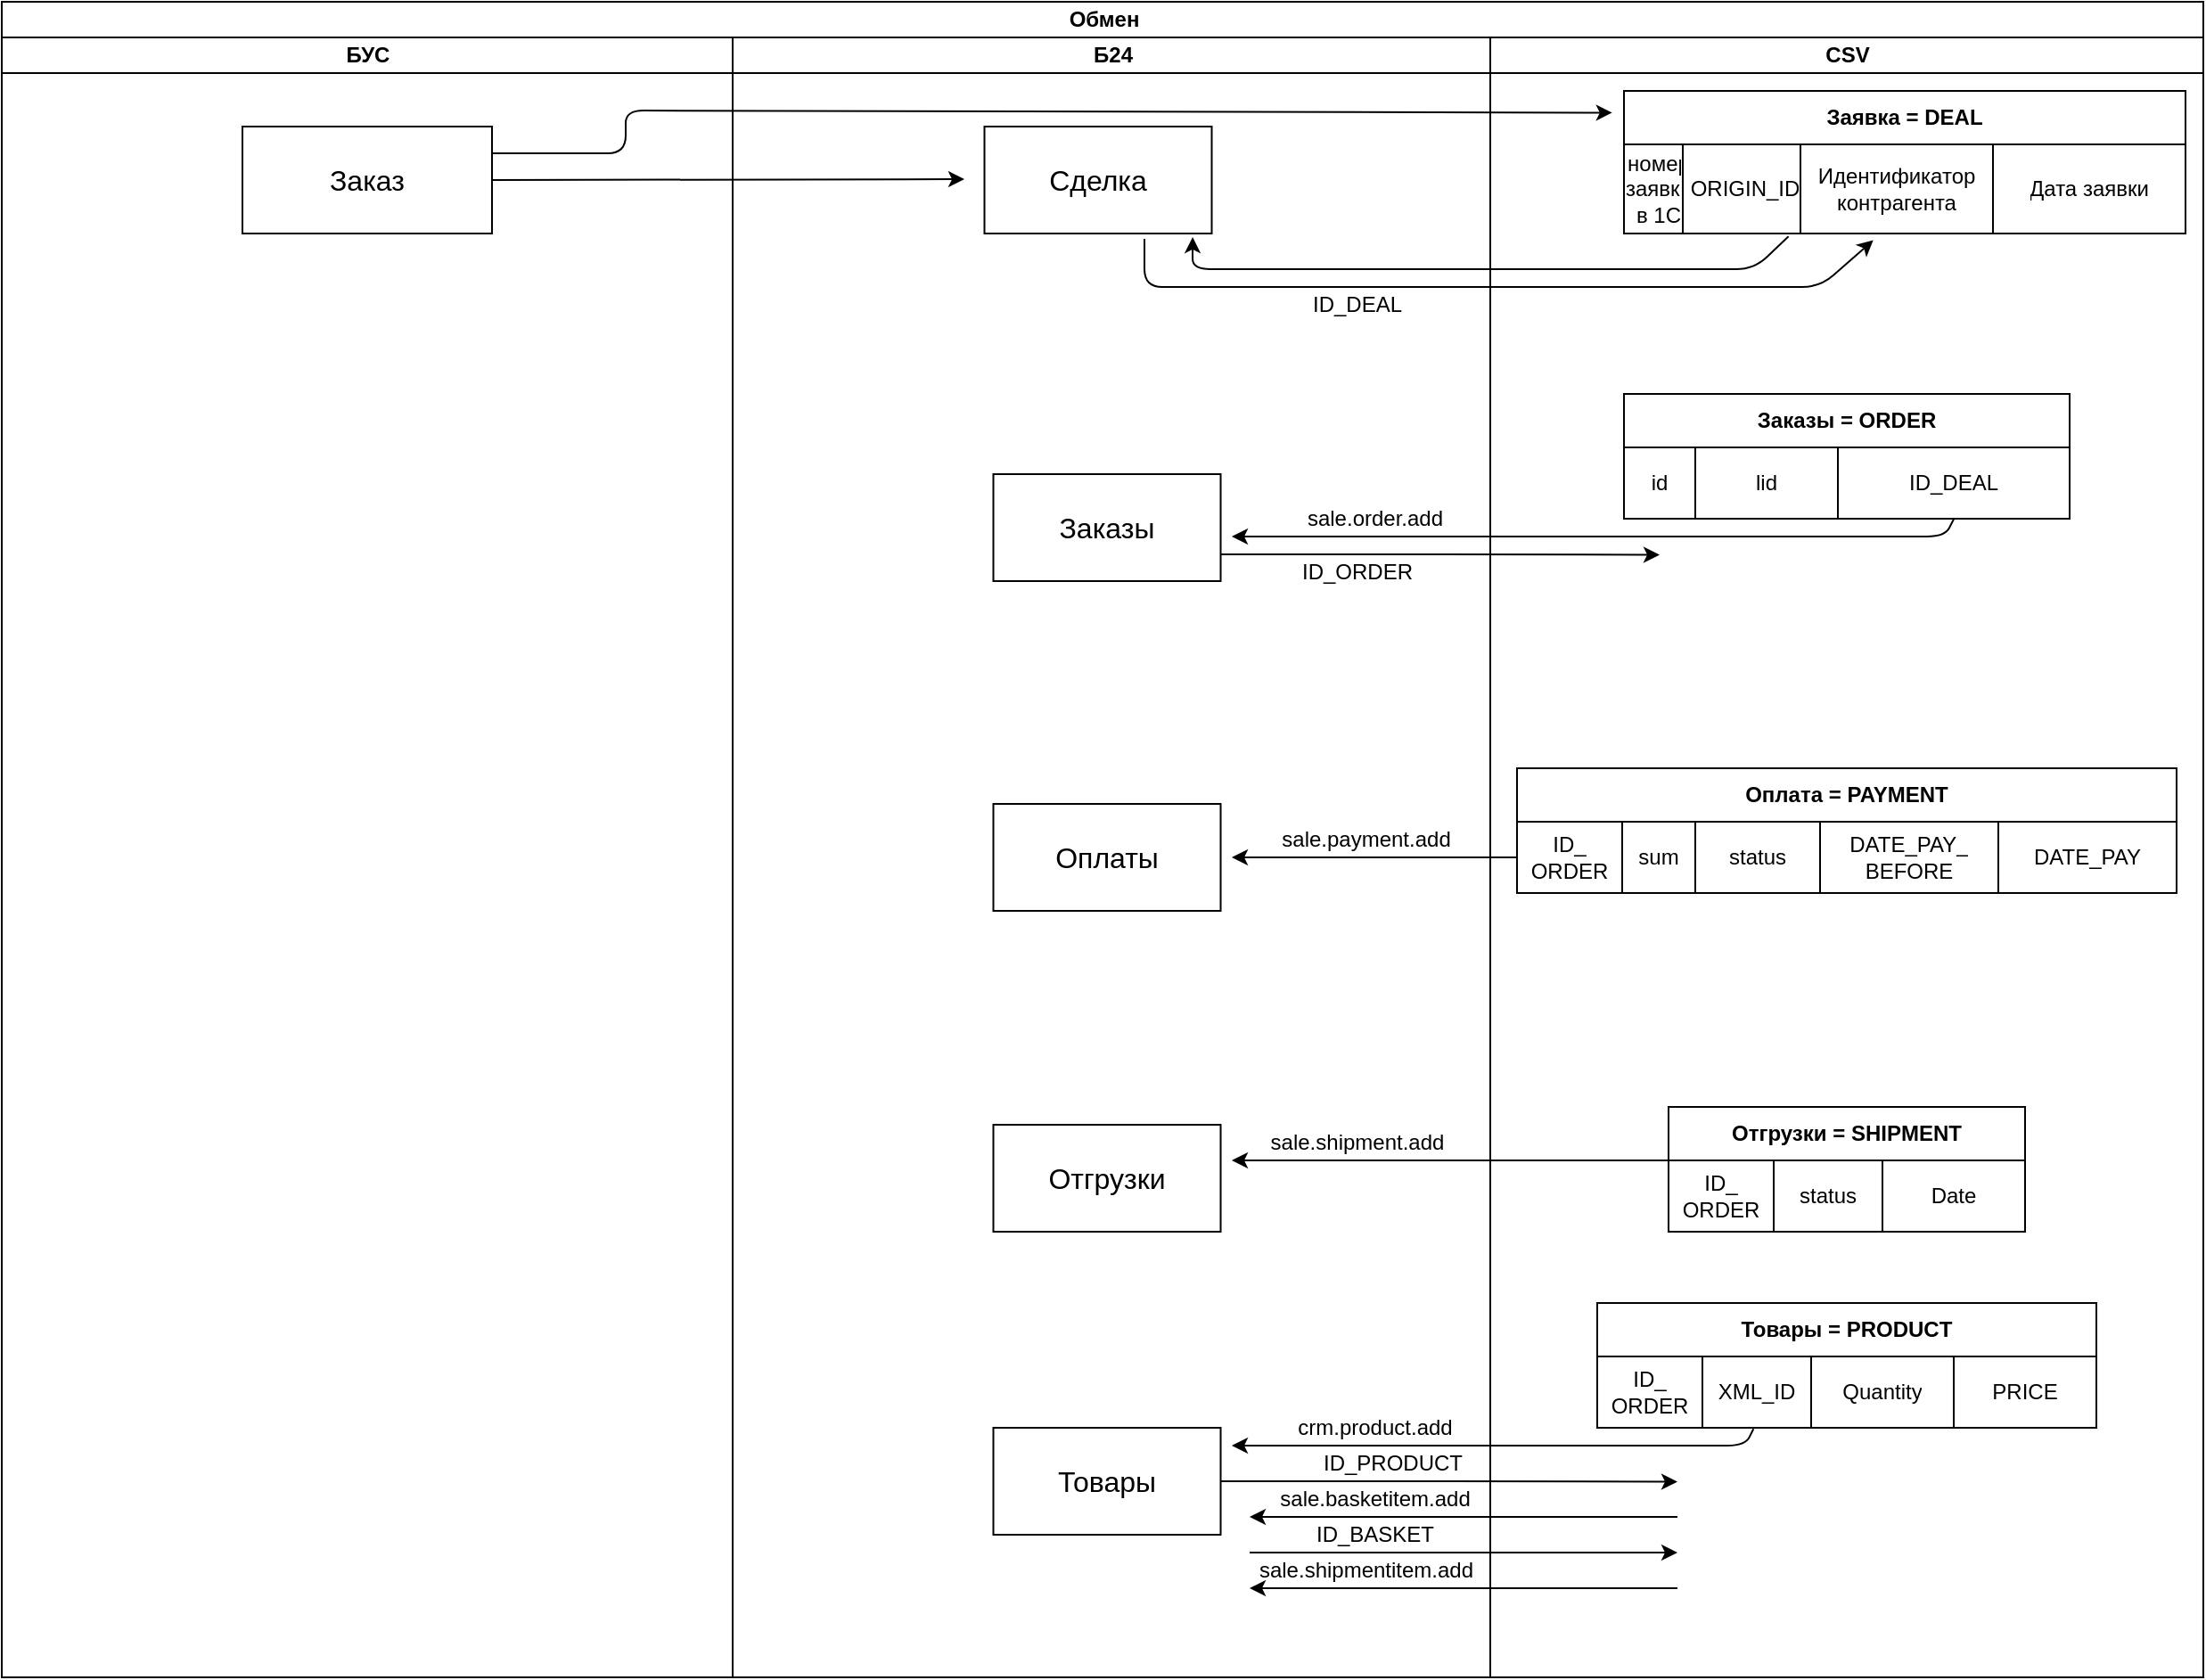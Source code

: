 <mxfile version="14.0.1" type="github">
  <diagram id="1ZXN48mMW1hBUoKLbVNU" name="Page-1">
    <mxGraphModel dx="2500" dy="934" grid="1" gridSize="10" guides="1" tooltips="1" connect="1" arrows="1" fold="1" page="1" pageScale="1" pageWidth="827" pageHeight="1169" math="0" shadow="0">
      <root>
        <mxCell id="0" />
        <mxCell id="1" parent="0" />
        <mxCell id="30snljQ4G6VU_JpGIBzL-56" value="" style="endArrow=classic;html=1;exitX=0.74;exitY=1.007;exitDx=0;exitDy=0;exitPerimeter=0;" parent="1" source="30snljQ4G6VU_JpGIBzL-22" edge="1">
          <mxGeometry width="50" height="50" relative="1" as="geometry">
            <mxPoint x="650" y="370" as="sourcePoint" />
            <mxPoint x="550" y="370" as="targetPoint" />
            <Array as="points">
              <mxPoint x="950" y="370" />
            </Array>
          </mxGeometry>
        </mxCell>
        <mxCell id="30snljQ4G6VU_JpGIBzL-57" value="sale.order.add" style="text;html=1;align=center;verticalAlign=middle;resizable=0;points=[];autosize=1;" parent="1" vertex="1">
          <mxGeometry x="585" y="350" width="90" height="20" as="geometry" />
        </mxCell>
        <mxCell id="30snljQ4G6VU_JpGIBzL-61" style="edgeStyle=orthogonalEdgeStyle;rounded=0;orthogonalLoop=1;jettySize=auto;html=1;exitX=1;exitY=0.75;exitDx=0;exitDy=0;" parent="1" source="30snljQ4G6VU_JpGIBzL-54" edge="1">
          <mxGeometry relative="1" as="geometry">
            <mxPoint x="790" y="380.276" as="targetPoint" />
          </mxGeometry>
        </mxCell>
        <mxCell id="30snljQ4G6VU_JpGIBzL-62" value="ID_ORDER" style="text;html=1;align=center;verticalAlign=middle;resizable=0;points=[];autosize=1;" parent="1" vertex="1">
          <mxGeometry x="580" y="380" width="80" height="20" as="geometry" />
        </mxCell>
        <mxCell id="30snljQ4G6VU_JpGIBzL-63" value="" style="endArrow=classic;html=1;exitX=0;exitY=0.5;exitDx=0;exitDy=0;" parent="1" source="30snljQ4G6VU_JpGIBzL-27" edge="1">
          <mxGeometry width="50" height="50" relative="1" as="geometry">
            <mxPoint x="650" y="570" as="sourcePoint" />
            <mxPoint x="550" y="550" as="targetPoint" />
          </mxGeometry>
        </mxCell>
        <mxCell id="30snljQ4G6VU_JpGIBzL-71" value="" style="endArrow=classic;html=1;exitX=0;exitY=0;exitDx=0;exitDy=0;exitPerimeter=0;" parent="1" source="30snljQ4G6VU_JpGIBzL-34" edge="1">
          <mxGeometry width="50" height="50" relative="1" as="geometry">
            <mxPoint x="650" y="750" as="sourcePoint" />
            <mxPoint x="550" y="720" as="targetPoint" />
          </mxGeometry>
        </mxCell>
        <mxCell id="30snljQ4G6VU_JpGIBzL-72" value="sale.shipment.add" style="text;html=1;align=center;verticalAlign=middle;resizable=0;points=[];autosize=1;" parent="1" vertex="1">
          <mxGeometry x="565" y="700" width="110" height="20" as="geometry" />
        </mxCell>
        <mxCell id="30snljQ4G6VU_JpGIBzL-74" value="" style="endArrow=classic;html=1;exitX=0.313;exitY=1.016;exitDx=0;exitDy=0;exitPerimeter=0;" parent="1" source="30snljQ4G6VU_JpGIBzL-41" edge="1">
          <mxGeometry width="50" height="50" relative="1" as="geometry">
            <mxPoint x="650" y="820" as="sourcePoint" />
            <mxPoint x="550" y="880" as="targetPoint" />
            <Array as="points">
              <mxPoint x="838" y="880" />
            </Array>
          </mxGeometry>
        </mxCell>
        <mxCell id="30snljQ4G6VU_JpGIBzL-75" value="crm.product.add" style="text;html=1;align=center;verticalAlign=middle;resizable=0;points=[];autosize=1;" parent="1" vertex="1">
          <mxGeometry x="580" y="860" width="100" height="20" as="geometry" />
        </mxCell>
        <mxCell id="30snljQ4G6VU_JpGIBzL-77" style="edgeStyle=orthogonalEdgeStyle;rounded=0;orthogonalLoop=1;jettySize=auto;html=1;exitX=1;exitY=0.5;exitDx=0;exitDy=0;" parent="1" source="30snljQ4G6VU_JpGIBzL-73" edge="1">
          <mxGeometry relative="1" as="geometry">
            <mxPoint x="800" y="900.276" as="targetPoint" />
          </mxGeometry>
        </mxCell>
        <mxCell id="30snljQ4G6VU_JpGIBzL-78" value="ID_PRODUCT" style="text;html=1;align=center;verticalAlign=middle;resizable=0;points=[];autosize=1;" parent="1" vertex="1">
          <mxGeometry x="595" y="880" width="90" height="20" as="geometry" />
        </mxCell>
        <mxCell id="30snljQ4G6VU_JpGIBzL-79" value="" style="endArrow=classic;html=1;" parent="1" edge="1">
          <mxGeometry width="50" height="50" relative="1" as="geometry">
            <mxPoint x="800" y="920" as="sourcePoint" />
            <mxPoint x="560" y="920" as="targetPoint" />
          </mxGeometry>
        </mxCell>
        <mxCell id="30snljQ4G6VU_JpGIBzL-82" value="" style="endArrow=classic;html=1;" parent="1" edge="1">
          <mxGeometry width="50" height="50" relative="1" as="geometry">
            <mxPoint x="560" y="940" as="sourcePoint" />
            <mxPoint x="800" y="940" as="targetPoint" />
          </mxGeometry>
        </mxCell>
        <mxCell id="30snljQ4G6VU_JpGIBzL-84" value="" style="endArrow=classic;html=1;" parent="1" edge="1">
          <mxGeometry width="50" height="50" relative="1" as="geometry">
            <mxPoint x="800" y="960" as="sourcePoint" />
            <mxPoint x="560" y="960" as="targetPoint" />
          </mxGeometry>
        </mxCell>
        <mxCell id="30snljQ4G6VU_JpGIBzL-86" style="edgeStyle=orthogonalEdgeStyle;rounded=0;orthogonalLoop=1;jettySize=auto;html=1;exitX=1;exitY=0.5;exitDx=0;exitDy=0;" parent="1" source="30snljQ4G6VU_JpGIBzL-5" edge="1">
          <mxGeometry relative="1" as="geometry">
            <mxPoint x="400" y="169.529" as="targetPoint" />
          </mxGeometry>
        </mxCell>
        <mxCell id="30snljQ4G6VU_JpGIBzL-1" value="Обмен" style="swimlane;html=1;childLayout=stackLayout;resizeParent=1;resizeParentMax=0;startSize=20;" parent="1" vertex="1">
          <mxGeometry x="-140" y="70" width="1235" height="940" as="geometry" />
        </mxCell>
        <mxCell id="30snljQ4G6VU_JpGIBzL-2" value="БУС" style="swimlane;html=1;startSize=20;" parent="30snljQ4G6VU_JpGIBzL-1" vertex="1">
          <mxGeometry y="20" width="410" height="920" as="geometry" />
        </mxCell>
        <mxCell id="30snljQ4G6VU_JpGIBzL-5" value="&lt;font style=&quot;font-size: 16px&quot;&gt;Заказ&lt;/font&gt;" style="rounded=0;whiteSpace=wrap;html=1;" parent="30snljQ4G6VU_JpGIBzL-2" vertex="1">
          <mxGeometry x="135" y="50" width="140" height="60" as="geometry" />
        </mxCell>
        <mxCell id="30snljQ4G6VU_JpGIBzL-3" value="Б24" style="swimlane;html=1;startSize=20;" parent="30snljQ4G6VU_JpGIBzL-1" vertex="1">
          <mxGeometry x="410" y="20" width="425" height="920" as="geometry" />
        </mxCell>
        <mxCell id="30snljQ4G6VU_JpGIBzL-6" value="&lt;font style=&quot;font-size: 16px&quot;&gt;Сделка&lt;/font&gt;" style="rounded=0;whiteSpace=wrap;html=1;" parent="30snljQ4G6VU_JpGIBzL-3" vertex="1">
          <mxGeometry x="141.25" y="50" width="127.5" height="60" as="geometry" />
        </mxCell>
        <mxCell id="30snljQ4G6VU_JpGIBzL-54" value="&lt;span style=&quot;font-size: 16px&quot;&gt;Заказы&lt;/span&gt;" style="rounded=0;whiteSpace=wrap;html=1;" parent="30snljQ4G6VU_JpGIBzL-3" vertex="1">
          <mxGeometry x="146.25" y="245" width="127.5" height="60" as="geometry" />
        </mxCell>
        <mxCell id="30snljQ4G6VU_JpGIBzL-58" value="&lt;span style=&quot;font-size: 16px&quot;&gt;Оплаты&lt;/span&gt;" style="rounded=0;whiteSpace=wrap;html=1;" parent="30snljQ4G6VU_JpGIBzL-3" vertex="1">
          <mxGeometry x="146.25" y="430" width="127.5" height="60" as="geometry" />
        </mxCell>
        <mxCell id="30snljQ4G6VU_JpGIBzL-64" value="sale.payment.add" style="text;html=1;align=center;verticalAlign=middle;resizable=0;points=[];autosize=1;" parent="30snljQ4G6VU_JpGIBzL-3" vertex="1">
          <mxGeometry x="300" y="440" width="110" height="20" as="geometry" />
        </mxCell>
        <mxCell id="30snljQ4G6VU_JpGIBzL-70" value="&lt;span style=&quot;font-size: 16px&quot;&gt;Отгрузки&lt;/span&gt;" style="rounded=0;whiteSpace=wrap;html=1;" parent="30snljQ4G6VU_JpGIBzL-3" vertex="1">
          <mxGeometry x="146.25" y="610" width="127.5" height="60" as="geometry" />
        </mxCell>
        <mxCell id="30snljQ4G6VU_JpGIBzL-73" value="&lt;span style=&quot;font-size: 16px&quot;&gt;Товары&lt;/span&gt;" style="rounded=0;whiteSpace=wrap;html=1;" parent="30snljQ4G6VU_JpGIBzL-3" vertex="1">
          <mxGeometry x="146.25" y="780" width="127.5" height="60" as="geometry" />
        </mxCell>
        <mxCell id="30snljQ4G6VU_JpGIBzL-81" value="sale.basketitem.add" style="text;html=1;align=center;verticalAlign=middle;resizable=0;points=[];autosize=1;" parent="30snljQ4G6VU_JpGIBzL-3" vertex="1">
          <mxGeometry x="300" y="810" width="120" height="20" as="geometry" />
        </mxCell>
        <mxCell id="30snljQ4G6VU_JpGIBzL-83" value="ID_BASKET" style="text;html=1;align=center;verticalAlign=middle;resizable=0;points=[];autosize=1;" parent="30snljQ4G6VU_JpGIBzL-3" vertex="1">
          <mxGeometry x="320" y="830" width="80" height="20" as="geometry" />
        </mxCell>
        <mxCell id="30snljQ4G6VU_JpGIBzL-85" value="sale.shipmentitem.add" style="text;html=1;align=center;verticalAlign=middle;resizable=0;points=[];autosize=1;" parent="30snljQ4G6VU_JpGIBzL-3" vertex="1">
          <mxGeometry x="285" y="850" width="140" height="20" as="geometry" />
        </mxCell>
        <mxCell id="30snljQ4G6VU_JpGIBzL-53" value="ID_DEAL" style="text;html=1;align=center;verticalAlign=middle;resizable=0;points=[];autosize=1;" parent="30snljQ4G6VU_JpGIBzL-3" vertex="1">
          <mxGeometry x="315" y="140" width="70" height="20" as="geometry" />
        </mxCell>
        <mxCell id="30snljQ4G6VU_JpGIBzL-4" value="CSV" style="swimlane;html=1;startSize=20;" parent="30snljQ4G6VU_JpGIBzL-1" vertex="1">
          <mxGeometry x="835" y="20" width="400" height="920" as="geometry" />
        </mxCell>
        <mxCell id="30snljQ4G6VU_JpGIBzL-8" value="Заявка = DEAL" style="shape=table;html=1;whiteSpace=wrap;startSize=30;container=1;collapsible=0;childLayout=tableLayout;fontStyle=1;align=center;" parent="30snljQ4G6VU_JpGIBzL-4" vertex="1">
          <mxGeometry x="75" y="30" width="315" height="80" as="geometry" />
        </mxCell>
        <mxCell id="30snljQ4G6VU_JpGIBzL-9" value="" style="shape=partialRectangle;html=1;whiteSpace=wrap;collapsible=0;dropTarget=0;pointerEvents=0;fillColor=none;top=0;left=0;bottom=0;right=0;points=[[0,0.5],[1,0.5]];portConstraint=eastwest;" parent="30snljQ4G6VU_JpGIBzL-8" vertex="1">
          <mxGeometry y="30" width="315" height="50" as="geometry" />
        </mxCell>
        <mxCell id="30snljQ4G6VU_JpGIBzL-10" value="номер&lt;br&gt;заявки в 1С" style="shape=partialRectangle;html=1;whiteSpace=wrap;connectable=0;fillColor=none;top=0;left=0;bottom=0;right=0;overflow=hidden;" parent="30snljQ4G6VU_JpGIBzL-9" vertex="1">
          <mxGeometry width="33" height="50" as="geometry" />
        </mxCell>
        <mxCell id="30snljQ4G6VU_JpGIBzL-11" value="&amp;nbsp;ORIGIN_ID" style="shape=partialRectangle;html=1;whiteSpace=wrap;connectable=0;fillColor=none;top=0;left=0;bottom=0;right=0;overflow=hidden;" parent="30snljQ4G6VU_JpGIBzL-9" vertex="1">
          <mxGeometry x="33" width="66" height="50" as="geometry" />
        </mxCell>
        <mxCell id="30snljQ4G6VU_JpGIBzL-12" value="Идентификатор контрагента" style="shape=partialRectangle;html=1;whiteSpace=wrap;connectable=0;fillColor=none;top=0;left=0;bottom=0;right=0;overflow=hidden;" parent="30snljQ4G6VU_JpGIBzL-9" vertex="1">
          <mxGeometry x="99" width="108" height="50" as="geometry" />
        </mxCell>
        <mxCell id="30snljQ4G6VU_JpGIBzL-90" value="Дата заявки" style="shape=partialRectangle;html=1;whiteSpace=wrap;connectable=0;fillColor=none;top=0;left=0;bottom=0;right=0;overflow=hidden;" parent="30snljQ4G6VU_JpGIBzL-9" vertex="1">
          <mxGeometry x="207" width="108" height="50" as="geometry" />
        </mxCell>
        <mxCell id="30snljQ4G6VU_JpGIBzL-21" value="Заказы = ORDER" style="shape=table;html=1;whiteSpace=wrap;startSize=30;container=1;collapsible=0;childLayout=tableLayout;fontStyle=1;align=center;" parent="30snljQ4G6VU_JpGIBzL-4" vertex="1">
          <mxGeometry x="75" y="200" width="250" height="70" as="geometry" />
        </mxCell>
        <mxCell id="30snljQ4G6VU_JpGIBzL-22" value="" style="shape=partialRectangle;html=1;whiteSpace=wrap;collapsible=0;dropTarget=0;pointerEvents=0;fillColor=none;top=0;left=0;bottom=0;right=0;points=[[0,0.5],[1,0.5]];portConstraint=eastwest;" parent="30snljQ4G6VU_JpGIBzL-21" vertex="1">
          <mxGeometry y="30" width="250" height="40" as="geometry" />
        </mxCell>
        <mxCell id="30snljQ4G6VU_JpGIBzL-23" value="id" style="shape=partialRectangle;html=1;whiteSpace=wrap;connectable=0;fillColor=none;top=0;left=0;bottom=0;right=0;overflow=hidden;" parent="30snljQ4G6VU_JpGIBzL-22" vertex="1">
          <mxGeometry width="40" height="40" as="geometry" />
        </mxCell>
        <mxCell id="30snljQ4G6VU_JpGIBzL-24" value="lid" style="shape=partialRectangle;html=1;whiteSpace=wrap;connectable=0;fillColor=none;top=0;left=0;bottom=0;right=0;overflow=hidden;" parent="30snljQ4G6VU_JpGIBzL-22" vertex="1">
          <mxGeometry x="40" width="80" height="40" as="geometry" />
        </mxCell>
        <mxCell id="30snljQ4G6VU_JpGIBzL-25" value="ID_DEAL" style="shape=partialRectangle;html=1;whiteSpace=wrap;connectable=0;fillColor=none;top=0;left=0;bottom=0;right=0;overflow=hidden;" parent="30snljQ4G6VU_JpGIBzL-22" vertex="1">
          <mxGeometry x="120" width="130" height="40" as="geometry" />
        </mxCell>
        <mxCell id="30snljQ4G6VU_JpGIBzL-26" value="Оплата = PAYMENT" style="shape=table;html=1;whiteSpace=wrap;startSize=30;container=1;collapsible=0;childLayout=tableLayout;fontStyle=1;align=center;" parent="30snljQ4G6VU_JpGIBzL-4" vertex="1">
          <mxGeometry x="15" y="410" width="370" height="70" as="geometry" />
        </mxCell>
        <mxCell id="30snljQ4G6VU_JpGIBzL-27" value="" style="shape=partialRectangle;html=1;whiteSpace=wrap;collapsible=0;dropTarget=0;pointerEvents=0;fillColor=none;top=0;left=0;bottom=0;right=0;points=[[0,0.5],[1,0.5]];portConstraint=eastwest;" parent="30snljQ4G6VU_JpGIBzL-26" vertex="1">
          <mxGeometry y="30" width="370" height="40" as="geometry" />
        </mxCell>
        <mxCell id="30snljQ4G6VU_JpGIBzL-28" value="ID_&lt;br&gt;ORDER" style="shape=partialRectangle;html=1;whiteSpace=wrap;connectable=0;fillColor=none;top=0;left=0;bottom=0;right=0;overflow=hidden;" parent="30snljQ4G6VU_JpGIBzL-27" vertex="1">
          <mxGeometry width="59" height="40" as="geometry" />
        </mxCell>
        <mxCell id="30snljQ4G6VU_JpGIBzL-29" value="sum" style="shape=partialRectangle;html=1;whiteSpace=wrap;connectable=0;fillColor=none;top=0;left=0;bottom=0;right=0;overflow=hidden;" parent="30snljQ4G6VU_JpGIBzL-27" vertex="1">
          <mxGeometry x="59" width="41" height="40" as="geometry" />
        </mxCell>
        <mxCell id="30snljQ4G6VU_JpGIBzL-30" value="status" style="shape=partialRectangle;html=1;whiteSpace=wrap;connectable=0;fillColor=none;top=0;left=0;bottom=0;right=0;overflow=hidden;" parent="30snljQ4G6VU_JpGIBzL-27" vertex="1">
          <mxGeometry x="100" width="70" height="40" as="geometry" />
        </mxCell>
        <mxCell id="30snljQ4G6VU_JpGIBzL-31" value="&lt;font style=&quot;font-size: 12px&quot;&gt;DATE_PAY_&lt;br&gt;BEFORE&lt;/font&gt;" style="shape=partialRectangle;html=1;whiteSpace=wrap;connectable=0;fillColor=none;top=0;left=0;bottom=0;right=0;overflow=hidden;" parent="30snljQ4G6VU_JpGIBzL-27" vertex="1">
          <mxGeometry x="170" width="100" height="40" as="geometry" />
        </mxCell>
        <mxCell id="30snljQ4G6VU_JpGIBzL-32" value="DATE_PAY" style="shape=partialRectangle;html=1;whiteSpace=wrap;connectable=0;fillColor=none;top=0;left=0;bottom=0;right=0;overflow=hidden;" parent="30snljQ4G6VU_JpGIBzL-27" vertex="1">
          <mxGeometry x="270" width="100" height="40" as="geometry" />
        </mxCell>
        <mxCell id="30snljQ4G6VU_JpGIBzL-33" value="Отгрузки = SHIPMENT" style="shape=table;html=1;whiteSpace=wrap;startSize=30;container=1;collapsible=0;childLayout=tableLayout;fontStyle=1;align=center;" parent="30snljQ4G6VU_JpGIBzL-4" vertex="1">
          <mxGeometry x="100" y="600" width="200" height="70" as="geometry" />
        </mxCell>
        <mxCell id="30snljQ4G6VU_JpGIBzL-34" value="" style="shape=partialRectangle;html=1;whiteSpace=wrap;collapsible=0;dropTarget=0;pointerEvents=0;fillColor=none;top=0;left=0;bottom=0;right=0;points=[[0,0.5],[1,0.5]];portConstraint=eastwest;" parent="30snljQ4G6VU_JpGIBzL-33" vertex="1">
          <mxGeometry y="30" width="200" height="40" as="geometry" />
        </mxCell>
        <mxCell id="30snljQ4G6VU_JpGIBzL-35" value="ID_&lt;br&gt;ORDER" style="shape=partialRectangle;html=1;whiteSpace=wrap;connectable=0;fillColor=none;top=0;left=0;bottom=0;right=0;overflow=hidden;" parent="30snljQ4G6VU_JpGIBzL-34" vertex="1">
          <mxGeometry width="59" height="40" as="geometry" />
        </mxCell>
        <mxCell id="30snljQ4G6VU_JpGIBzL-36" value="status" style="shape=partialRectangle;html=1;whiteSpace=wrap;connectable=0;fillColor=none;top=0;left=0;bottom=0;right=0;overflow=hidden;" parent="30snljQ4G6VU_JpGIBzL-34" vertex="1">
          <mxGeometry x="59" width="61" height="40" as="geometry" />
        </mxCell>
        <mxCell id="30snljQ4G6VU_JpGIBzL-38" value="Date" style="shape=partialRectangle;html=1;whiteSpace=wrap;connectable=0;fillColor=none;top=0;left=0;bottom=0;right=0;overflow=hidden;" parent="30snljQ4G6VU_JpGIBzL-34" vertex="1">
          <mxGeometry x="120" width="80" height="40" as="geometry" />
        </mxCell>
        <mxCell id="30snljQ4G6VU_JpGIBzL-40" value="Товары = PRODUCT" style="shape=table;html=1;whiteSpace=wrap;startSize=30;container=1;collapsible=0;childLayout=tableLayout;fontStyle=1;align=center;" parent="30snljQ4G6VU_JpGIBzL-4" vertex="1">
          <mxGeometry x="60" y="710" width="280" height="70" as="geometry" />
        </mxCell>
        <mxCell id="30snljQ4G6VU_JpGIBzL-41" value="" style="shape=partialRectangle;html=1;whiteSpace=wrap;collapsible=0;dropTarget=0;pointerEvents=0;fillColor=none;top=0;left=0;bottom=0;right=0;points=[[0,0.5],[1,0.5]];portConstraint=eastwest;" parent="30snljQ4G6VU_JpGIBzL-40" vertex="1">
          <mxGeometry y="30" width="280" height="40" as="geometry" />
        </mxCell>
        <mxCell id="30snljQ4G6VU_JpGIBzL-42" value="ID_&lt;br&gt;ORDER" style="shape=partialRectangle;html=1;whiteSpace=wrap;connectable=0;fillColor=none;top=0;left=0;bottom=0;right=0;overflow=hidden;" parent="30snljQ4G6VU_JpGIBzL-41" vertex="1">
          <mxGeometry width="59" height="40" as="geometry" />
        </mxCell>
        <mxCell id="30snljQ4G6VU_JpGIBzL-43" value="XML_ID" style="shape=partialRectangle;html=1;whiteSpace=wrap;connectable=0;fillColor=none;top=0;left=0;bottom=0;right=0;overflow=hidden;" parent="30snljQ4G6VU_JpGIBzL-41" vertex="1">
          <mxGeometry x="59" width="61" height="40" as="geometry" />
        </mxCell>
        <mxCell id="30snljQ4G6VU_JpGIBzL-44" value="Quantity" style="shape=partialRectangle;html=1;whiteSpace=wrap;connectable=0;fillColor=none;top=0;left=0;bottom=0;right=0;overflow=hidden;" parent="30snljQ4G6VU_JpGIBzL-41" vertex="1">
          <mxGeometry x="120" width="80" height="40" as="geometry" />
        </mxCell>
        <mxCell id="30snljQ4G6VU_JpGIBzL-46" value="PRICE" style="shape=partialRectangle;html=1;whiteSpace=wrap;connectable=0;fillColor=none;top=0;left=0;bottom=0;right=0;overflow=hidden;" parent="30snljQ4G6VU_JpGIBzL-41" vertex="1">
          <mxGeometry x="200" width="80" height="40" as="geometry" />
        </mxCell>
        <mxCell id="30snljQ4G6VU_JpGIBzL-48" value="" style="endArrow=classic;html=1;exitX=0.293;exitY=1.033;exitDx=0;exitDy=0;exitPerimeter=0;entryX=0.916;entryY=1.033;entryDx=0;entryDy=0;entryPerimeter=0;" parent="30snljQ4G6VU_JpGIBzL-1" source="30snljQ4G6VU_JpGIBzL-9" target="30snljQ4G6VU_JpGIBzL-6" edge="1">
          <mxGeometry width="50" height="50" relative="1" as="geometry">
            <mxPoint x="790" y="300" as="sourcePoint" />
            <mxPoint x="680" y="130" as="targetPoint" />
            <Array as="points">
              <mxPoint x="983" y="150" />
              <mxPoint x="668" y="150" />
            </Array>
          </mxGeometry>
        </mxCell>
        <mxCell id="30snljQ4G6VU_JpGIBzL-88" value="" style="endArrow=classic;html=1;exitX=1;exitY=0.25;exitDx=0;exitDy=0;entryX=-0.021;entryY=0.153;entryDx=0;entryDy=0;entryPerimeter=0;" parent="30snljQ4G6VU_JpGIBzL-1" source="30snljQ4G6VU_JpGIBzL-5" target="30snljQ4G6VU_JpGIBzL-8" edge="1">
          <mxGeometry width="50" height="50" relative="1" as="geometry">
            <mxPoint x="710" y="410" as="sourcePoint" />
            <mxPoint x="760" y="360" as="targetPoint" />
            <Array as="points">
              <mxPoint x="350" y="85" />
              <mxPoint x="350" y="61" />
            </Array>
          </mxGeometry>
        </mxCell>
        <mxCell id="30snljQ4G6VU_JpGIBzL-89" value="" style="endArrow=classic;html=1;exitX=0.704;exitY=1.05;exitDx=0;exitDy=0;exitPerimeter=0;entryX=0.444;entryY=1.075;entryDx=0;entryDy=0;entryPerimeter=0;" parent="30snljQ4G6VU_JpGIBzL-1" source="30snljQ4G6VU_JpGIBzL-6" target="30snljQ4G6VU_JpGIBzL-9" edge="1">
          <mxGeometry width="50" height="50" relative="1" as="geometry">
            <mxPoint x="720" y="320" as="sourcePoint" />
            <mxPoint x="770" y="270" as="targetPoint" />
            <Array as="points">
              <mxPoint x="641" y="160" />
              <mxPoint x="1020" y="160" />
            </Array>
          </mxGeometry>
        </mxCell>
      </root>
    </mxGraphModel>
  </diagram>
</mxfile>
